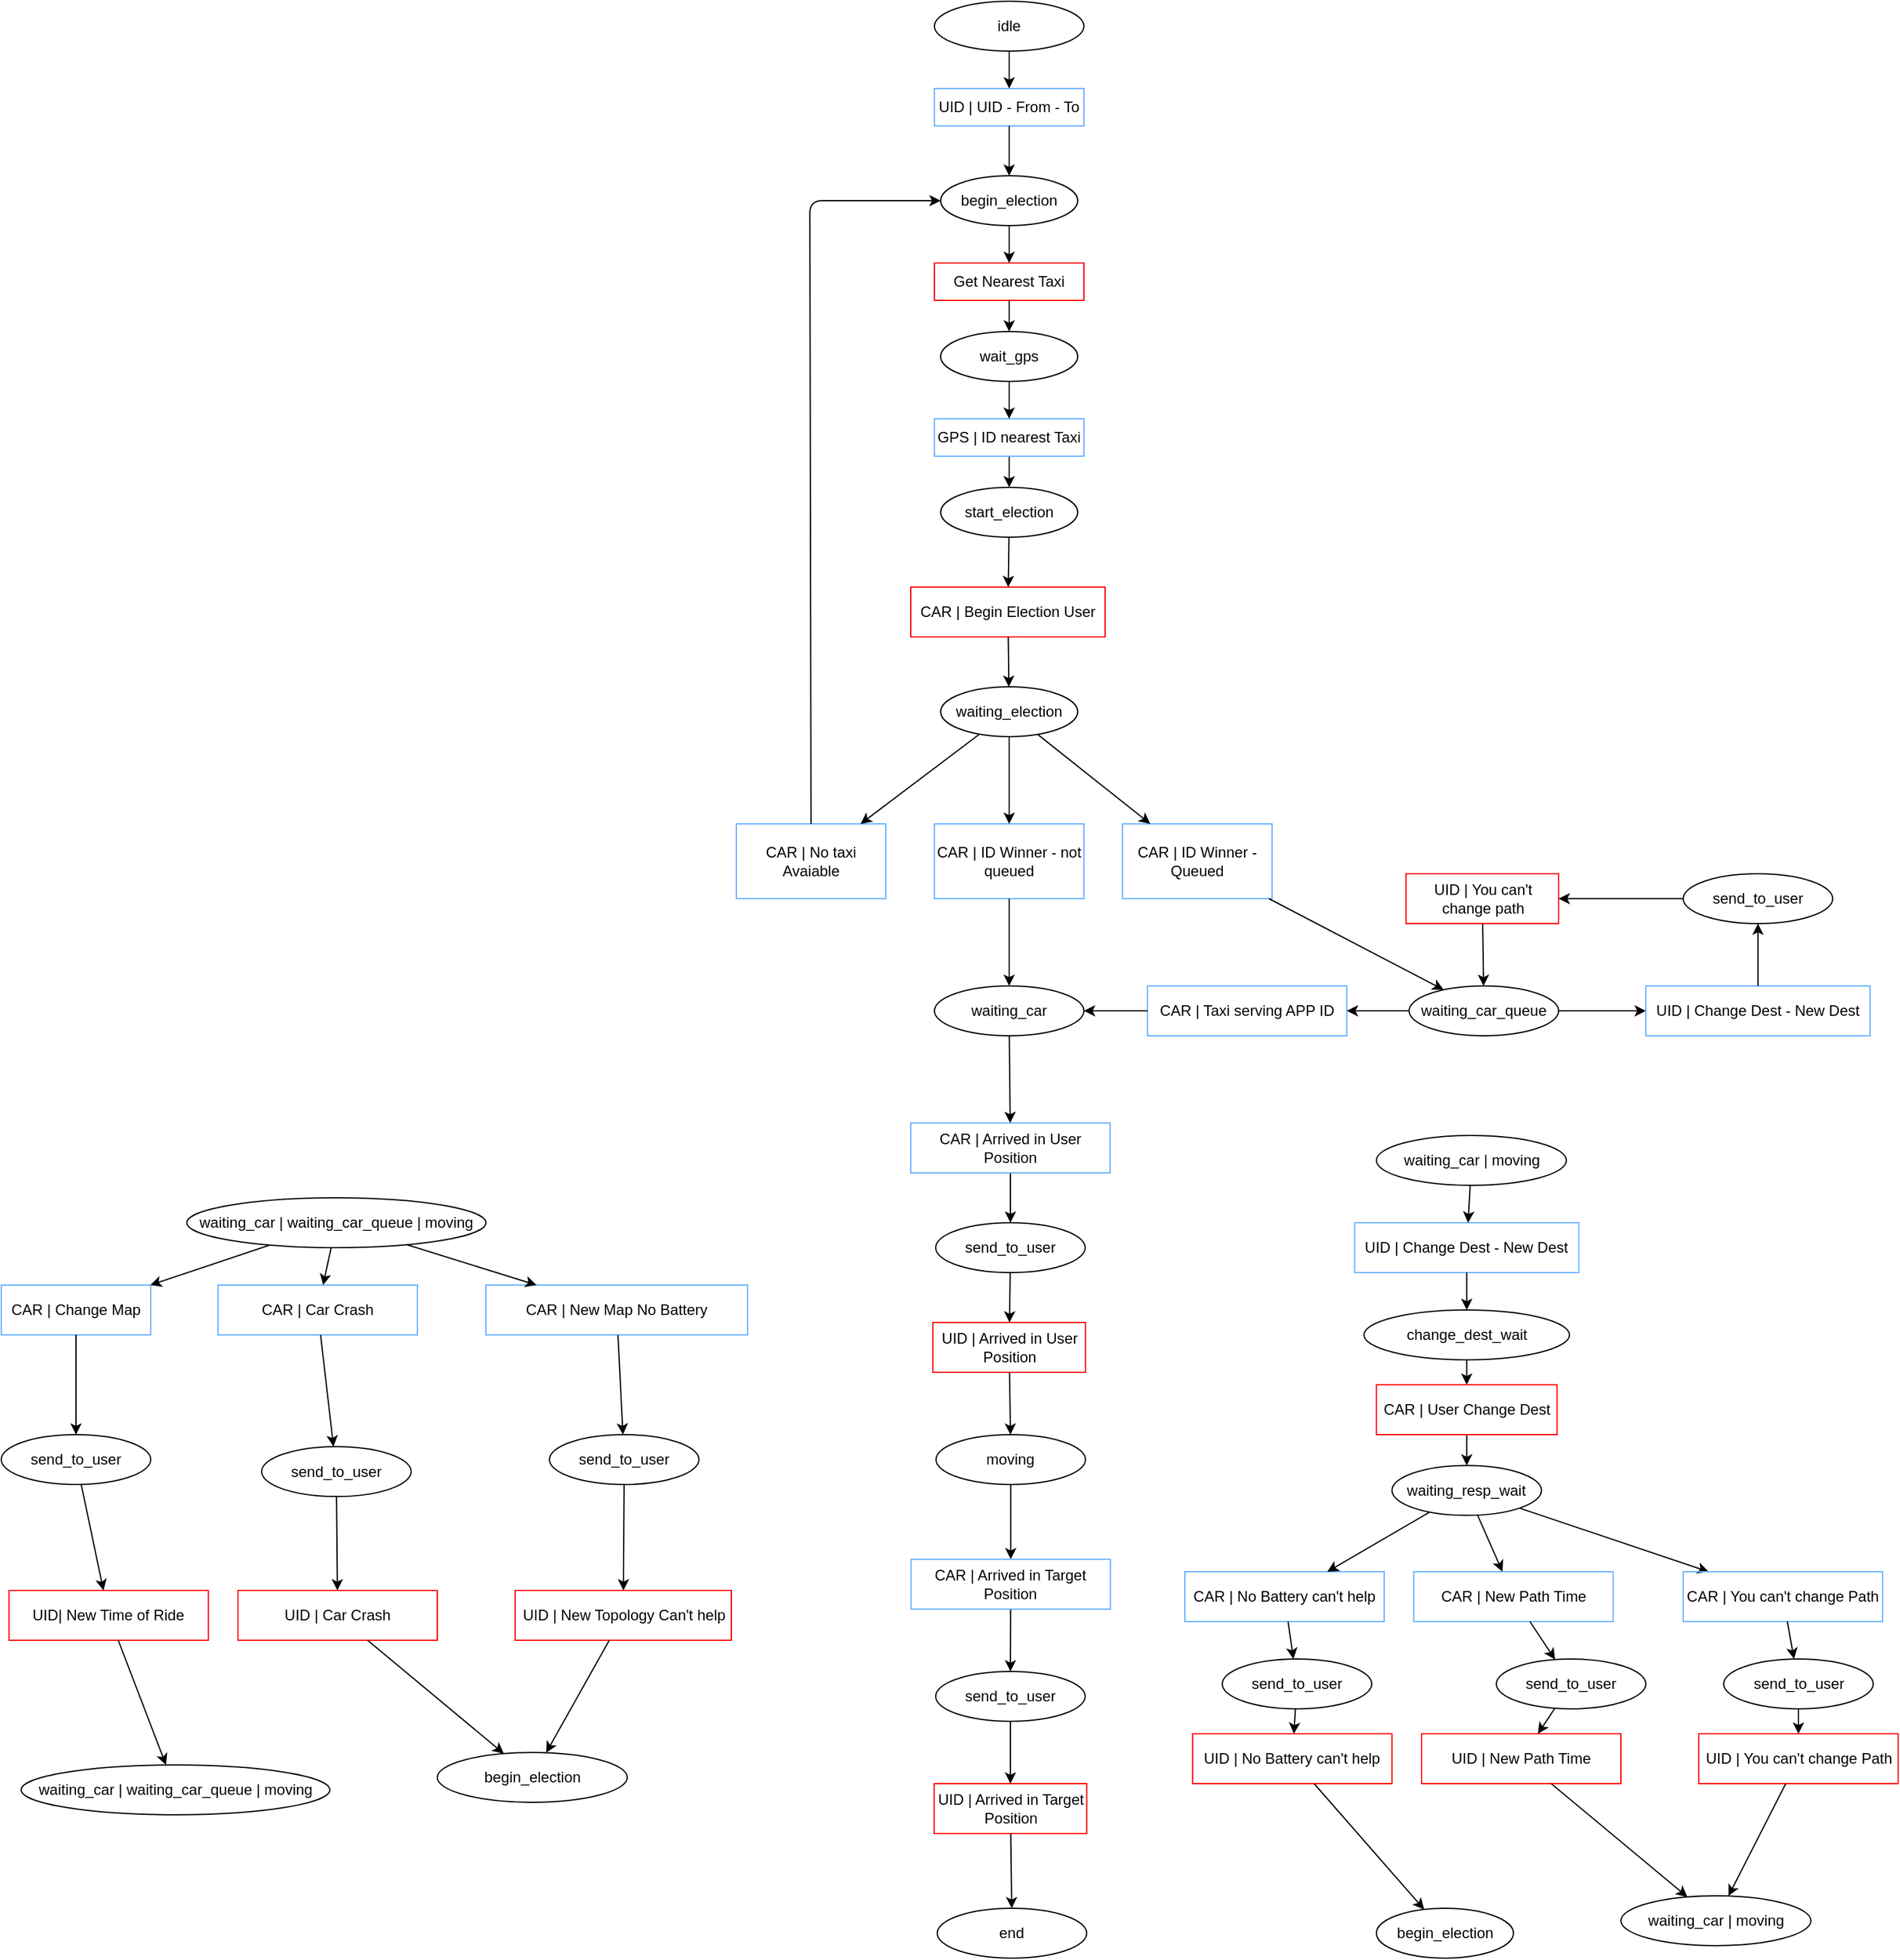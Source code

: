 <mxfile version="12.9.3" type="device"><diagram id="2KtADBZfoqObWszH4wZi" name="Page-1"><mxGraphModel dx="-649.28" dy="-1042.1" grid="1" gridSize="10" guides="1" tooltips="1" connect="1" arrows="1" fold="1" page="1" pageScale="1" pageWidth="827" pageHeight="1169" math="0" shadow="0"><root><mxCell id="0"/><mxCell id="1" parent="0"/><mxCell id="RQ1kDS7XPhQgV5CBLz9J-1" value="idle" style="ellipse;whiteSpace=wrap;html=1;" vertex="1" parent="1"><mxGeometry x="379" y="30" width="120" height="40" as="geometry"/></mxCell><mxCell id="RQ1kDS7XPhQgV5CBLz9J-2" value="UID | UID - From - To" style="rounded=0;whiteSpace=wrap;html=1;strokeColor=#66B2FF;" vertex="1" parent="1"><mxGeometry x="379" y="100" width="120" height="30" as="geometry"/></mxCell><mxCell id="RQ1kDS7XPhQgV5CBLz9J-3" value="begin_election" style="ellipse;whiteSpace=wrap;html=1;" vertex="1" parent="1"><mxGeometry x="384" y="170" width="110" height="40" as="geometry"/></mxCell><mxCell id="RQ1kDS7XPhQgV5CBLz9J-60" value="waiting_car" style="ellipse;whiteSpace=wrap;html=1;" vertex="1" parent="1"><mxGeometry x="379" y="820" width="120" height="40" as="geometry"/></mxCell><mxCell id="RQ1kDS7XPhQgV5CBLz9J-63" value="CAR | Change Map" style="rounded=0;whiteSpace=wrap;html=1;strokeColor=#66B2FF;fillColor=none;" vertex="1" parent="1"><mxGeometry x="-370" y="1060" width="120" height="40" as="geometry"/></mxCell><mxCell id="RQ1kDS7XPhQgV5CBLz9J-66" value="waiting_car_queue" style="ellipse;whiteSpace=wrap;html=1;" vertex="1" parent="1"><mxGeometry x="760" y="820" width="120" height="40" as="geometry"/></mxCell><mxCell id="RQ1kDS7XPhQgV5CBLz9J-67" value="&lt;span style=&quot;text-align: left ; white-space: nowrap&quot;&gt;CAR | Taxi serving APP ID&lt;/span&gt;" style="rounded=0;whiteSpace=wrap;html=1;strokeColor=#66B2FF;fillColor=none;" vertex="1" parent="1"><mxGeometry x="550" y="820" width="160" height="40" as="geometry"/></mxCell><mxCell id="RQ1kDS7XPhQgV5CBLz9J-93" value="&lt;span style=&quot;white-space: normal&quot;&gt;CAR | Begin Election User&lt;/span&gt;" style="rounded=0;whiteSpace=wrap;html=1;strokeColor=#FF0000;" vertex="1" parent="1"><mxGeometry x="360" y="500" width="156" height="40" as="geometry"/></mxCell><mxCell id="RQ1kDS7XPhQgV5CBLz9J-94" value="Get Nearest Taxi" style="rounded=0;whiteSpace=wrap;html=1;strokeColor=#FF0000;" vertex="1" parent="1"><mxGeometry x="379" y="240" width="120" height="30" as="geometry"/></mxCell><mxCell id="RQ1kDS7XPhQgV5CBLz9J-95" value="" style="endArrow=classic;html=1;" edge="1" parent="1" source="RQ1kDS7XPhQgV5CBLz9J-3" target="RQ1kDS7XPhQgV5CBLz9J-94"><mxGeometry width="50" height="50" relative="1" as="geometry"><mxPoint x="610" y="330" as="sourcePoint"/><mxPoint x="660" y="280" as="targetPoint"/></mxGeometry></mxCell><mxCell id="RQ1kDS7XPhQgV5CBLz9J-97" value="" style="endArrow=classic;html=1;" edge="1" parent="1" source="RQ1kDS7XPhQgV5CBLz9J-104" target="RQ1kDS7XPhQgV5CBLz9J-98"><mxGeometry width="50" height="50" relative="1" as="geometry"><mxPoint x="410" y="330" as="sourcePoint"/><mxPoint x="460" y="280" as="targetPoint"/></mxGeometry></mxCell><mxCell id="RQ1kDS7XPhQgV5CBLz9J-98" value="start_election" style="ellipse;whiteSpace=wrap;html=1;" vertex="1" parent="1"><mxGeometry x="384" y="420" width="110" height="40" as="geometry"/></mxCell><mxCell id="RQ1kDS7XPhQgV5CBLz9J-99" value="" style="endArrow=classic;html=1;" edge="1" parent="1" source="RQ1kDS7XPhQgV5CBLz9J-98" target="RQ1kDS7XPhQgV5CBLz9J-93"><mxGeometry width="50" height="50" relative="1" as="geometry"><mxPoint x="500" y="490" as="sourcePoint"/><mxPoint x="550" y="440" as="targetPoint"/></mxGeometry></mxCell><mxCell id="RQ1kDS7XPhQgV5CBLz9J-100" value="" style="endArrow=classic;html=1;" edge="1" parent="1" target="RQ1kDS7XPhQgV5CBLz9J-101" source="RQ1kDS7XPhQgV5CBLz9J-93"><mxGeometry width="50" height="50" relative="1" as="geometry"><mxPoint x="439" y="645" as="sourcePoint"/><mxPoint x="437.5" y="565" as="targetPoint"/></mxGeometry></mxCell><mxCell id="RQ1kDS7XPhQgV5CBLz9J-101" value="waiting_election" style="ellipse;whiteSpace=wrap;html=1;" vertex="1" parent="1"><mxGeometry x="384" y="580" width="110" height="40" as="geometry"/></mxCell><mxCell id="RQ1kDS7XPhQgV5CBLz9J-102" value="wait_gps" style="ellipse;whiteSpace=wrap;html=1;" vertex="1" parent="1"><mxGeometry x="384" y="295" width="110" height="40" as="geometry"/></mxCell><mxCell id="RQ1kDS7XPhQgV5CBLz9J-103" value="" style="endArrow=classic;html=1;" edge="1" parent="1" source="RQ1kDS7XPhQgV5CBLz9J-94" target="RQ1kDS7XPhQgV5CBLz9J-102"><mxGeometry width="50" height="50" relative="1" as="geometry"><mxPoint x="439" y="280.0" as="sourcePoint"/><mxPoint x="439" y="370" as="targetPoint"/></mxGeometry></mxCell><mxCell id="RQ1kDS7XPhQgV5CBLz9J-104" value="GPS | ID nearest Taxi" style="rounded=0;whiteSpace=wrap;html=1;strokeColor=#66B2FF;" vertex="1" parent="1"><mxGeometry x="379" y="365" width="120" height="30" as="geometry"/></mxCell><mxCell id="RQ1kDS7XPhQgV5CBLz9J-105" value="" style="endArrow=classic;html=1;" edge="1" parent="1" source="RQ1kDS7XPhQgV5CBLz9J-102" target="RQ1kDS7XPhQgV5CBLz9J-104"><mxGeometry width="50" height="50" relative="1" as="geometry"><mxPoint x="439" y="335" as="sourcePoint"/><mxPoint x="439" y="510.0" as="targetPoint"/></mxGeometry></mxCell><mxCell id="RQ1kDS7XPhQgV5CBLz9J-106" value="" style="endArrow=classic;html=1;" edge="1" parent="1" source="RQ1kDS7XPhQgV5CBLz9J-1" target="RQ1kDS7XPhQgV5CBLz9J-2"><mxGeometry width="50" height="50" relative="1" as="geometry"><mxPoint x="550" y="130" as="sourcePoint"/><mxPoint x="600" y="80" as="targetPoint"/></mxGeometry></mxCell><mxCell id="RQ1kDS7XPhQgV5CBLz9J-107" value="" style="endArrow=classic;html=1;" edge="1" parent="1" source="RQ1kDS7XPhQgV5CBLz9J-2" target="RQ1kDS7XPhQgV5CBLz9J-3"><mxGeometry width="50" height="50" relative="1" as="geometry"><mxPoint x="660" y="210" as="sourcePoint"/><mxPoint x="710" y="160" as="targetPoint"/></mxGeometry></mxCell><mxCell id="RQ1kDS7XPhQgV5CBLz9J-111" value="CAR | No taxi Avaiable" style="rounded=0;whiteSpace=wrap;html=1;strokeColor=#66B2FF;" vertex="1" parent="1"><mxGeometry x="220" y="690" width="120" height="60" as="geometry"/></mxCell><mxCell id="RQ1kDS7XPhQgV5CBLz9J-112" value="CAR | ID Winner - not queued" style="rounded=0;whiteSpace=wrap;html=1;strokeColor=#66B2FF;" vertex="1" parent="1"><mxGeometry x="379" y="690" width="120" height="60" as="geometry"/></mxCell><mxCell id="RQ1kDS7XPhQgV5CBLz9J-113" value="CAR | ID Winner - Queued" style="rounded=0;whiteSpace=wrap;html=1;strokeColor=#66B2FF;" vertex="1" parent="1"><mxGeometry x="530" y="690" width="120" height="60" as="geometry"/></mxCell><mxCell id="RQ1kDS7XPhQgV5CBLz9J-114" value="" style="endArrow=classic;html=1;" edge="1" parent="1" source="RQ1kDS7XPhQgV5CBLz9J-111" target="RQ1kDS7XPhQgV5CBLz9J-3"><mxGeometry width="50" height="50" relative="1" as="geometry"><mxPoint x="230" y="540" as="sourcePoint"/><mxPoint x="280" y="490" as="targetPoint"/><Array as="points"><mxPoint x="279" y="190"/></Array></mxGeometry></mxCell><mxCell id="RQ1kDS7XPhQgV5CBLz9J-115" value="" style="endArrow=classic;html=1;" edge="1" parent="1" source="RQ1kDS7XPhQgV5CBLz9J-101" target="RQ1kDS7XPhQgV5CBLz9J-112"><mxGeometry width="50" height="50" relative="1" as="geometry"><mxPoint x="570" y="610" as="sourcePoint"/><mxPoint x="620" y="560" as="targetPoint"/></mxGeometry></mxCell><mxCell id="RQ1kDS7XPhQgV5CBLz9J-116" value="" style="endArrow=classic;html=1;" edge="1" parent="1" source="RQ1kDS7XPhQgV5CBLz9J-101" target="RQ1kDS7XPhQgV5CBLz9J-113"><mxGeometry width="50" height="50" relative="1" as="geometry"><mxPoint x="570" y="630" as="sourcePoint"/><mxPoint x="620" y="580" as="targetPoint"/></mxGeometry></mxCell><mxCell id="RQ1kDS7XPhQgV5CBLz9J-117" value="" style="endArrow=classic;html=1;entryX=0.5;entryY=0;entryDx=0;entryDy=0;" edge="1" parent="1" source="RQ1kDS7XPhQgV5CBLz9J-112" target="RQ1kDS7XPhQgV5CBLz9J-60"><mxGeometry width="50" height="50" relative="1" as="geometry"><mxPoint x="500" y="820" as="sourcePoint"/><mxPoint x="550" y="770" as="targetPoint"/></mxGeometry></mxCell><mxCell id="RQ1kDS7XPhQgV5CBLz9J-118" value="" style="endArrow=classic;html=1;" edge="1" parent="1" source="RQ1kDS7XPhQgV5CBLz9J-113" target="RQ1kDS7XPhQgV5CBLz9J-66"><mxGeometry width="50" height="50" relative="1" as="geometry"><mxPoint x="590" y="850" as="sourcePoint"/><mxPoint x="640" y="800" as="targetPoint"/></mxGeometry></mxCell><mxCell id="RQ1kDS7XPhQgV5CBLz9J-119" value="" style="endArrow=classic;html=1;" edge="1" parent="1" source="RQ1kDS7XPhQgV5CBLz9J-101" target="RQ1kDS7XPhQgV5CBLz9J-111"><mxGeometry width="50" height="50" relative="1" as="geometry"><mxPoint x="130" y="650" as="sourcePoint"/><mxPoint x="180" y="600" as="targetPoint"/></mxGeometry></mxCell><mxCell id="RQ1kDS7XPhQgV5CBLz9J-120" value="" style="endArrow=classic;html=1;" edge="1" parent="1" source="RQ1kDS7XPhQgV5CBLz9J-66" target="RQ1kDS7XPhQgV5CBLz9J-67"><mxGeometry width="50" height="50" relative="1" as="geometry"><mxPoint x="430" y="960" as="sourcePoint"/><mxPoint x="480" y="910" as="targetPoint"/></mxGeometry></mxCell><mxCell id="RQ1kDS7XPhQgV5CBLz9J-121" value="" style="endArrow=classic;html=1;" edge="1" parent="1" source="RQ1kDS7XPhQgV5CBLz9J-67" target="RQ1kDS7XPhQgV5CBLz9J-60"><mxGeometry width="50" height="50" relative="1" as="geometry"><mxPoint x="450" y="1000" as="sourcePoint"/><mxPoint x="500" y="950" as="targetPoint"/></mxGeometry></mxCell><mxCell id="RQ1kDS7XPhQgV5CBLz9J-122" value="UID | Change Dest - New Dest" style="rounded=0;whiteSpace=wrap;html=1;strokeColor=#66B2FF;fillColor=none;" vertex="1" parent="1"><mxGeometry x="950" y="820" width="180" height="40" as="geometry"/></mxCell><mxCell id="RQ1kDS7XPhQgV5CBLz9J-123" value="" style="endArrow=classic;html=1;" edge="1" parent="1" source="RQ1kDS7XPhQgV5CBLz9J-66" target="RQ1kDS7XPhQgV5CBLz9J-122"><mxGeometry width="50" height="50" relative="1" as="geometry"><mxPoint x="940" y="960" as="sourcePoint"/><mxPoint x="990" y="910" as="targetPoint"/></mxGeometry></mxCell><mxCell id="RQ1kDS7XPhQgV5CBLz9J-124" value="send_to_user" style="ellipse;whiteSpace=wrap;html=1;" vertex="1" parent="1"><mxGeometry x="980" y="730" width="120" height="40" as="geometry"/></mxCell><mxCell id="RQ1kDS7XPhQgV5CBLz9J-125" value="UID | You can't change path" style="rounded=0;whiteSpace=wrap;html=1;strokeColor=#FF0000;fillColor=none;" vertex="1" parent="1"><mxGeometry x="757.5" y="730" width="122.5" height="40" as="geometry"/></mxCell><mxCell id="RQ1kDS7XPhQgV5CBLz9J-126" value="" style="endArrow=classic;html=1;" edge="1" parent="1" source="RQ1kDS7XPhQgV5CBLz9J-122" target="RQ1kDS7XPhQgV5CBLz9J-124"><mxGeometry width="50" height="50" relative="1" as="geometry"><mxPoint x="960" y="1010" as="sourcePoint"/><mxPoint x="1010" y="960" as="targetPoint"/></mxGeometry></mxCell><mxCell id="RQ1kDS7XPhQgV5CBLz9J-127" value="" style="endArrow=classic;html=1;" edge="1" parent="1" source="RQ1kDS7XPhQgV5CBLz9J-125" target="RQ1kDS7XPhQgV5CBLz9J-66"><mxGeometry width="50" height="50" relative="1" as="geometry"><mxPoint x="960" y="1000" as="sourcePoint"/><mxPoint x="1010" y="950" as="targetPoint"/></mxGeometry></mxCell><mxCell id="RQ1kDS7XPhQgV5CBLz9J-128" value="" style="endArrow=classic;html=1;" edge="1" parent="1" source="RQ1kDS7XPhQgV5CBLz9J-124" target="RQ1kDS7XPhQgV5CBLz9J-125"><mxGeometry width="50" height="50" relative="1" as="geometry"><mxPoint x="950" y="680" as="sourcePoint"/><mxPoint x="1000" y="630" as="targetPoint"/></mxGeometry></mxCell><mxCell id="RQ1kDS7XPhQgV5CBLz9J-129" value="CAR | Car Crash" style="rounded=0;whiteSpace=wrap;html=1;strokeColor=#66B2FF;fillColor=none;" vertex="1" parent="1"><mxGeometry x="-196" y="1060" width="160" height="40" as="geometry"/></mxCell><mxCell id="RQ1kDS7XPhQgV5CBLz9J-130" value="CAR | New Map No Battery" style="rounded=0;whiteSpace=wrap;html=1;strokeColor=#66B2FF;fillColor=none;" vertex="1" parent="1"><mxGeometry x="19" y="1060" width="210" height="40" as="geometry"/></mxCell><mxCell id="RQ1kDS7XPhQgV5CBLz9J-132" value="moving" style="ellipse;whiteSpace=wrap;html=1;strokeColor=#000000;fillColor=#ffffff;" vertex="1" parent="1"><mxGeometry x="380.25" y="1180" width="120" height="40" as="geometry"/></mxCell><mxCell id="RQ1kDS7XPhQgV5CBLz9J-133" value="" style="endArrow=classic;html=1;" edge="1" parent="1" source="RQ1kDS7XPhQgV5CBLz9J-135" target="RQ1kDS7XPhQgV5CBLz9J-140"><mxGeometry width="50" height="50" relative="1" as="geometry"><mxPoint x="651" y="1410" as="sourcePoint"/><mxPoint x="701" y="1360" as="targetPoint"/></mxGeometry></mxCell><mxCell id="RQ1kDS7XPhQgV5CBLz9J-134" value="" style="endArrow=classic;html=1;" edge="1" parent="1" source="RQ1kDS7XPhQgV5CBLz9J-60" target="RQ1kDS7XPhQgV5CBLz9J-135"><mxGeometry width="50" height="50" relative="1" as="geometry"><mxPoint x="440" y="980" as="sourcePoint"/><mxPoint x="541" y="1430" as="targetPoint"/></mxGeometry></mxCell><mxCell id="RQ1kDS7XPhQgV5CBLz9J-135" value="CAR | Arrived in User Position" style="rounded=0;whiteSpace=wrap;html=1;strokeColor=#66B2FF;fillColor=none;" vertex="1" parent="1"><mxGeometry x="360" y="930" width="160" height="40" as="geometry"/></mxCell><mxCell id="RQ1kDS7XPhQgV5CBLz9J-140" value="send_to_user" style="ellipse;whiteSpace=wrap;html=1;" vertex="1" parent="1"><mxGeometry x="380" y="1010" width="120" height="40" as="geometry"/></mxCell><mxCell id="RQ1kDS7XPhQgV5CBLz9J-141" value="UID | Arrived in User Position" style="rounded=0;whiteSpace=wrap;html=1;strokeColor=#FF0000;fillColor=none;" vertex="1" parent="1"><mxGeometry x="377.75" y="1090" width="122.5" height="40" as="geometry"/></mxCell><mxCell id="RQ1kDS7XPhQgV5CBLz9J-142" value="" style="endArrow=classic;html=1;" edge="1" parent="1" source="RQ1kDS7XPhQgV5CBLz9J-140" target="RQ1kDS7XPhQgV5CBLz9J-141"><mxGeometry width="50" height="50" relative="1" as="geometry"><mxPoint x="346.5" y="970" as="sourcePoint"/><mxPoint x="396.5" y="920" as="targetPoint"/></mxGeometry></mxCell><mxCell id="RQ1kDS7XPhQgV5CBLz9J-144" value="" style="endArrow=classic;html=1;" edge="1" parent="1" source="RQ1kDS7XPhQgV5CBLz9J-141" target="RQ1kDS7XPhQgV5CBLz9J-132"><mxGeometry width="50" height="50" relative="1" as="geometry"><mxPoint x="700" y="1210" as="sourcePoint"/><mxPoint x="750" y="1160" as="targetPoint"/></mxGeometry></mxCell><mxCell id="RQ1kDS7XPhQgV5CBLz9J-145" value="end" style="ellipse;whiteSpace=wrap;html=1;strokeColor=#000000;fillColor=#ffffff;" vertex="1" parent="1"><mxGeometry x="381.25" y="1560" width="120" height="40" as="geometry"/></mxCell><mxCell id="RQ1kDS7XPhQgV5CBLz9J-146" value="" style="endArrow=classic;html=1;" edge="1" parent="1" source="RQ1kDS7XPhQgV5CBLz9J-148" target="RQ1kDS7XPhQgV5CBLz9J-149"><mxGeometry width="50" height="50" relative="1" as="geometry"><mxPoint x="653" y="1810" as="sourcePoint"/><mxPoint x="703" y="1760" as="targetPoint"/></mxGeometry></mxCell><mxCell id="RQ1kDS7XPhQgV5CBLz9J-147" value="" style="endArrow=classic;html=1;" edge="1" parent="1" target="RQ1kDS7XPhQgV5CBLz9J-148" source="RQ1kDS7XPhQgV5CBLz9J-132"><mxGeometry width="50" height="50" relative="1" as="geometry"><mxPoint x="436" y="1260" as="sourcePoint"/><mxPoint x="543" y="1830" as="targetPoint"/></mxGeometry></mxCell><mxCell id="RQ1kDS7XPhQgV5CBLz9J-148" value="CAR | Arrived in Target Position" style="rounded=0;whiteSpace=wrap;html=1;strokeColor=#66B2FF;fillColor=none;" vertex="1" parent="1"><mxGeometry x="360.25" y="1280" width="160" height="40" as="geometry"/></mxCell><mxCell id="RQ1kDS7XPhQgV5CBLz9J-149" value="send_to_user" style="ellipse;whiteSpace=wrap;html=1;" vertex="1" parent="1"><mxGeometry x="380" y="1370" width="120" height="40" as="geometry"/></mxCell><mxCell id="RQ1kDS7XPhQgV5CBLz9J-150" value="UID | Arrived in Target Position" style="rounded=0;whiteSpace=wrap;html=1;strokeColor=#FF0000;fillColor=none;" vertex="1" parent="1"><mxGeometry x="378.75" y="1460" width="122.5" height="40" as="geometry"/></mxCell><mxCell id="RQ1kDS7XPhQgV5CBLz9J-151" value="" style="endArrow=classic;html=1;" edge="1" parent="1" source="RQ1kDS7XPhQgV5CBLz9J-149" target="RQ1kDS7XPhQgV5CBLz9J-150"><mxGeometry width="50" height="50" relative="1" as="geometry"><mxPoint x="348.5" y="1370" as="sourcePoint"/><mxPoint x="398.5" y="1320" as="targetPoint"/></mxGeometry></mxCell><mxCell id="RQ1kDS7XPhQgV5CBLz9J-152" value="" style="endArrow=classic;html=1;" edge="1" parent="1" source="RQ1kDS7XPhQgV5CBLz9J-150" target="RQ1kDS7XPhQgV5CBLz9J-145"><mxGeometry width="50" height="50" relative="1" as="geometry"><mxPoint x="702" y="1610" as="sourcePoint"/><mxPoint x="752" y="1560" as="targetPoint"/></mxGeometry></mxCell><mxCell id="RQ1kDS7XPhQgV5CBLz9J-153" value="waiting_car | waiting_car_queue | moving" style="ellipse;whiteSpace=wrap;html=1;" vertex="1" parent="1"><mxGeometry x="-221" y="990" width="240" height="40" as="geometry"/></mxCell><mxCell id="RQ1kDS7XPhQgV5CBLz9J-154" value="waiting_car | moving" style="ellipse;whiteSpace=wrap;html=1;" vertex="1" parent="1"><mxGeometry x="733.75" y="940" width="152.5" height="40" as="geometry"/></mxCell><mxCell id="RQ1kDS7XPhQgV5CBLz9J-157" value="change_dest_wait" style="ellipse;whiteSpace=wrap;html=1;strokeColor=#000000;fillColor=#ffffff;" vertex="1" parent="1"><mxGeometry x="723.75" y="1080" width="165" height="40" as="geometry"/></mxCell><mxCell id="RQ1kDS7XPhQgV5CBLz9J-160" value="" style="endArrow=classic;html=1;" edge="1" parent="1" source="RQ1kDS7XPhQgV5CBLz9J-163" target="RQ1kDS7XPhQgV5CBLz9J-162"><mxGeometry width="50" height="50" relative="1" as="geometry"><mxPoint x="131" y="1582.28" as="sourcePoint"/><mxPoint x="51" y="1584.78" as="targetPoint"/></mxGeometry></mxCell><mxCell id="RQ1kDS7XPhQgV5CBLz9J-161" value="" style="endArrow=classic;html=1;" edge="1" parent="1" source="RQ1kDS7XPhQgV5CBLz9J-157" target="RQ1kDS7XPhQgV5CBLz9J-163"><mxGeometry width="50" height="50" relative="1" as="geometry"><mxPoint x="291" y="1579.78" as="sourcePoint"/><mxPoint x="241" y="1576.857" as="targetPoint"/></mxGeometry></mxCell><mxCell id="RQ1kDS7XPhQgV5CBLz9J-162" value="waiting_resp_wait" style="ellipse;whiteSpace=wrap;html=1;strokeColor=#000000;" vertex="1" parent="1"><mxGeometry x="746.25" y="1204.78" width="120" height="40" as="geometry"/></mxCell><mxCell id="RQ1kDS7XPhQgV5CBLz9J-163" value="CAR | User Change Dest" style="rounded=0;whiteSpace=wrap;html=1;fillColor=none;strokeColor=#FF0000;" vertex="1" parent="1"><mxGeometry x="733.75" y="1140" width="145" height="40" as="geometry"/></mxCell><mxCell id="RQ1kDS7XPhQgV5CBLz9J-166" value="" style="endArrow=classic;html=1;" edge="1" parent="1" source="RQ1kDS7XPhQgV5CBLz9J-162" target="RQ1kDS7XPhQgV5CBLz9J-182"><mxGeometry width="50" height="50" relative="1" as="geometry"><mxPoint x="266" y="1534.78" as="sourcePoint"/><mxPoint x="992.5" y="1271.726" as="targetPoint"/></mxGeometry></mxCell><mxCell id="RQ1kDS7XPhQgV5CBLz9J-167" value="UID | No Battery can't help" style="rounded=0;whiteSpace=wrap;html=1;strokeColor=#FF0000;fillColor=none;" vertex="1" parent="1"><mxGeometry x="586.25" y="1420" width="160" height="40" as="geometry"/></mxCell><mxCell id="RQ1kDS7XPhQgV5CBLz9J-168" value="UID | New Path Time" style="rounded=0;whiteSpace=wrap;html=1;strokeColor=#FF0000;fillColor=none;" vertex="1" parent="1"><mxGeometry x="770" y="1420" width="160" height="40" as="geometry"/></mxCell><mxCell id="RQ1kDS7XPhQgV5CBLz9J-169" value="UID | You can't change Path" style="rounded=0;whiteSpace=wrap;html=1;strokeColor=#FF0000;fillColor=none;" vertex="1" parent="1"><mxGeometry x="992.5" y="1420" width="160" height="40" as="geometry"/></mxCell><mxCell id="RQ1kDS7XPhQgV5CBLz9J-171" value="UID | Change Dest - New Dest" style="rounded=0;whiteSpace=wrap;html=1;strokeColor=#66B2FF;fillColor=none;" vertex="1" parent="1"><mxGeometry x="716.25" y="1010" width="180" height="40" as="geometry"/></mxCell><mxCell id="RQ1kDS7XPhQgV5CBLz9J-172" value="" style="endArrow=classic;html=1;" edge="1" parent="1" source="RQ1kDS7XPhQgV5CBLz9J-154" target="RQ1kDS7XPhQgV5CBLz9J-171"><mxGeometry width="50" height="50" relative="1" as="geometry"><mxPoint x="1142.5" y="1250" as="sourcePoint"/><mxPoint x="1252.5" y="1320" as="targetPoint"/></mxGeometry></mxCell><mxCell id="RQ1kDS7XPhQgV5CBLz9J-173" value="send_to_user" style="ellipse;whiteSpace=wrap;html=1;" vertex="1" parent="1"><mxGeometry x="610" y="1360" width="120" height="40" as="geometry"/></mxCell><mxCell id="RQ1kDS7XPhQgV5CBLz9J-175" value="" style="endArrow=classic;html=1;" edge="1" parent="1" source="RQ1kDS7XPhQgV5CBLz9J-171" target="RQ1kDS7XPhQgV5CBLz9J-157"><mxGeometry width="50" height="50" relative="1" as="geometry"><mxPoint x="1222.5" y="1420" as="sourcePoint"/><mxPoint x="1272.5" y="1370" as="targetPoint"/></mxGeometry></mxCell><mxCell id="RQ1kDS7XPhQgV5CBLz9J-177" value="" style="endArrow=classic;html=1;" edge="1" parent="1" source="RQ1kDS7XPhQgV5CBLz9J-173" target="RQ1kDS7XPhQgV5CBLz9J-167"><mxGeometry width="50" height="50" relative="1" as="geometry"><mxPoint x="1212.5" y="1090" as="sourcePoint"/><mxPoint x="1049.479" y="1510" as="targetPoint"/></mxGeometry></mxCell><mxCell id="RQ1kDS7XPhQgV5CBLz9J-180" value="CAR | No Battery can't help" style="rounded=0;whiteSpace=wrap;html=1;strokeColor=#66B2FF;fillColor=none;" vertex="1" parent="1"><mxGeometry x="580" y="1290" width="160" height="40" as="geometry"/></mxCell><mxCell id="RQ1kDS7XPhQgV5CBLz9J-181" value="CAR | New Path Time" style="rounded=0;whiteSpace=wrap;html=1;strokeColor=#66B2FF;fillColor=none;" vertex="1" parent="1"><mxGeometry x="763.75" y="1290" width="160" height="40" as="geometry"/></mxCell><mxCell id="RQ1kDS7XPhQgV5CBLz9J-182" value="CAR | You can't change Path" style="rounded=0;whiteSpace=wrap;html=1;strokeColor=#66B2FF;fillColor=none;" vertex="1" parent="1"><mxGeometry x="980" y="1290" width="160" height="40" as="geometry"/></mxCell><mxCell id="RQ1kDS7XPhQgV5CBLz9J-183" value="send_to_user" style="ellipse;whiteSpace=wrap;html=1;" vertex="1" parent="1"><mxGeometry x="830" y="1360" width="120" height="40" as="geometry"/></mxCell><mxCell id="RQ1kDS7XPhQgV5CBLz9J-184" value="send_to_user" style="ellipse;whiteSpace=wrap;html=1;" vertex="1" parent="1"><mxGeometry x="1012.5" y="1360" width="120" height="40" as="geometry"/></mxCell><mxCell id="RQ1kDS7XPhQgV5CBLz9J-185" value="" style="endArrow=classic;html=1;" edge="1" parent="1" source="RQ1kDS7XPhQgV5CBLz9J-180" target="RQ1kDS7XPhQgV5CBLz9J-173"><mxGeometry width="50" height="50" relative="1" as="geometry"><mxPoint x="660" y="1240" as="sourcePoint"/><mxPoint x="710" y="1190" as="targetPoint"/></mxGeometry></mxCell><mxCell id="RQ1kDS7XPhQgV5CBLz9J-186" value="" style="endArrow=classic;html=1;" edge="1" parent="1" source="RQ1kDS7XPhQgV5CBLz9J-162" target="RQ1kDS7XPhQgV5CBLz9J-180"><mxGeometry width="50" height="50" relative="1" as="geometry"><mxPoint x="610" y="1230" as="sourcePoint"/><mxPoint x="660" y="1180" as="targetPoint"/></mxGeometry></mxCell><mxCell id="RQ1kDS7XPhQgV5CBLz9J-187" value="" style="endArrow=classic;html=1;" edge="1" parent="1" source="RQ1kDS7XPhQgV5CBLz9J-162" target="RQ1kDS7XPhQgV5CBLz9J-181"><mxGeometry width="50" height="50" relative="1" as="geometry"><mxPoint x="930" y="1590" as="sourcePoint"/><mxPoint x="980" y="1540" as="targetPoint"/></mxGeometry></mxCell><mxCell id="RQ1kDS7XPhQgV5CBLz9J-188" value="" style="endArrow=classic;html=1;" edge="1" parent="1" source="RQ1kDS7XPhQgV5CBLz9J-181" target="RQ1kDS7XPhQgV5CBLz9J-183"><mxGeometry width="50" height="50" relative="1" as="geometry"><mxPoint x="980" y="1540" as="sourcePoint"/><mxPoint x="1030" y="1490" as="targetPoint"/></mxGeometry></mxCell><mxCell id="RQ1kDS7XPhQgV5CBLz9J-189" value="" style="endArrow=classic;html=1;" edge="1" parent="1" source="RQ1kDS7XPhQgV5CBLz9J-183" target="RQ1kDS7XPhQgV5CBLz9J-168"><mxGeometry width="50" height="50" relative="1" as="geometry"><mxPoint x="940" y="1570" as="sourcePoint"/><mxPoint x="990" y="1520" as="targetPoint"/></mxGeometry></mxCell><mxCell id="RQ1kDS7XPhQgV5CBLz9J-190" value="" style="endArrow=classic;html=1;" edge="1" parent="1" source="RQ1kDS7XPhQgV5CBLz9J-182" target="RQ1kDS7XPhQgV5CBLz9J-184"><mxGeometry width="50" height="50" relative="1" as="geometry"><mxPoint x="1270" y="1370" as="sourcePoint"/><mxPoint x="1320" y="1320" as="targetPoint"/></mxGeometry></mxCell><mxCell id="RQ1kDS7XPhQgV5CBLz9J-191" value="" style="endArrow=classic;html=1;" edge="1" parent="1" source="RQ1kDS7XPhQgV5CBLz9J-184" target="RQ1kDS7XPhQgV5CBLz9J-169"><mxGeometry width="50" height="50" relative="1" as="geometry"><mxPoint x="1240" y="1400" as="sourcePoint"/><mxPoint x="1290" y="1350" as="targetPoint"/></mxGeometry></mxCell><mxCell id="RQ1kDS7XPhQgV5CBLz9J-193" value="waiting_car | moving" style="ellipse;whiteSpace=wrap;html=1;" vertex="1" parent="1"><mxGeometry x="930" y="1550" width="152.5" height="40" as="geometry"/></mxCell><mxCell id="RQ1kDS7XPhQgV5CBLz9J-194" value="" style="endArrow=classic;html=1;" edge="1" parent="1" source="RQ1kDS7XPhQgV5CBLz9J-168" target="RQ1kDS7XPhQgV5CBLz9J-193"><mxGeometry width="50" height="50" relative="1" as="geometry"><mxPoint x="810" y="1570" as="sourcePoint"/><mxPoint x="860" y="1520" as="targetPoint"/></mxGeometry></mxCell><mxCell id="RQ1kDS7XPhQgV5CBLz9J-195" value="" style="endArrow=classic;html=1;" edge="1" parent="1" source="RQ1kDS7XPhQgV5CBLz9J-169" target="RQ1kDS7XPhQgV5CBLz9J-193"><mxGeometry width="50" height="50" relative="1" as="geometry"><mxPoint x="1150" y="1540" as="sourcePoint"/><mxPoint x="1200" y="1490" as="targetPoint"/></mxGeometry></mxCell><mxCell id="RQ1kDS7XPhQgV5CBLz9J-196" value="begin_election" style="ellipse;whiteSpace=wrap;html=1;" vertex="1" parent="1"><mxGeometry x="733.75" y="1560" width="110" height="40" as="geometry"/></mxCell><mxCell id="RQ1kDS7XPhQgV5CBLz9J-197" value="" style="endArrow=classic;html=1;" edge="1" parent="1" source="RQ1kDS7XPhQgV5CBLz9J-167" target="RQ1kDS7XPhQgV5CBLz9J-196"><mxGeometry width="50" height="50" relative="1" as="geometry"><mxPoint x="740" y="1550" as="sourcePoint"/><mxPoint x="790" y="1500" as="targetPoint"/></mxGeometry></mxCell><mxCell id="RQ1kDS7XPhQgV5CBLz9J-199" value="" style="endArrow=classic;html=1;" edge="1" parent="1" source="RQ1kDS7XPhQgV5CBLz9J-63" target="RQ1kDS7XPhQgV5CBLz9J-204"><mxGeometry width="50" height="50" relative="1" as="geometry"><mxPoint x="-370" y="1040" as="sourcePoint"/><mxPoint x="-307" y="1150" as="targetPoint"/></mxGeometry></mxCell><mxCell id="RQ1kDS7XPhQgV5CBLz9J-201" value="UID| New Time of Ride" style="rounded=0;whiteSpace=wrap;html=1;strokeColor=#FF0000;fillColor=none;" vertex="1" parent="1"><mxGeometry x="-363.75" y="1305" width="160" height="40" as="geometry"/></mxCell><mxCell id="RQ1kDS7XPhQgV5CBLz9J-202" value="UID | Car Crash" style="rounded=0;whiteSpace=wrap;html=1;strokeColor=#FF0000;fillColor=none;" vertex="1" parent="1"><mxGeometry x="-180" y="1305" width="160" height="40" as="geometry"/></mxCell><mxCell id="RQ1kDS7XPhQgV5CBLz9J-203" value="UID | New Topology Can't help" style="rounded=0;whiteSpace=wrap;html=1;strokeColor=#FF0000;fillColor=none;" vertex="1" parent="1"><mxGeometry x="42.5" y="1305" width="173.5" height="40" as="geometry"/></mxCell><mxCell id="RQ1kDS7XPhQgV5CBLz9J-204" value="send_to_user" style="ellipse;whiteSpace=wrap;html=1;" vertex="1" parent="1"><mxGeometry x="-370" y="1180" width="120" height="40" as="geometry"/></mxCell><mxCell id="RQ1kDS7XPhQgV5CBLz9J-205" value="" style="endArrow=classic;html=1;" edge="1" parent="1" source="RQ1kDS7XPhQgV5CBLz9J-204" target="RQ1kDS7XPhQgV5CBLz9J-201"><mxGeometry width="50" height="50" relative="1" as="geometry"><mxPoint x="262.5" y="975" as="sourcePoint"/><mxPoint x="99.479" y="1395" as="targetPoint"/></mxGeometry></mxCell><mxCell id="RQ1kDS7XPhQgV5CBLz9J-209" value="send_to_user" style="ellipse;whiteSpace=wrap;html=1;" vertex="1" parent="1"><mxGeometry x="-161" y="1189.65" width="120" height="40" as="geometry"/></mxCell><mxCell id="RQ1kDS7XPhQgV5CBLz9J-210" value="send_to_user" style="ellipse;whiteSpace=wrap;html=1;" vertex="1" parent="1"><mxGeometry x="70" y="1180" width="120" height="40" as="geometry"/></mxCell><mxCell id="RQ1kDS7XPhQgV5CBLz9J-213" value="" style="endArrow=classic;html=1;" edge="1" parent="1" source="RQ1kDS7XPhQgV5CBLz9J-209" target="RQ1kDS7XPhQgV5CBLz9J-202"><mxGeometry width="50" height="50" relative="1" as="geometry"><mxPoint x="-10" y="1455" as="sourcePoint"/><mxPoint x="40" y="1405" as="targetPoint"/></mxGeometry></mxCell><mxCell id="RQ1kDS7XPhQgV5CBLz9J-215" value="" style="endArrow=classic;html=1;" edge="1" parent="1" source="RQ1kDS7XPhQgV5CBLz9J-210" target="RQ1kDS7XPhQgV5CBLz9J-203"><mxGeometry width="50" height="50" relative="1" as="geometry"><mxPoint x="290" y="1285" as="sourcePoint"/><mxPoint x="340" y="1235" as="targetPoint"/></mxGeometry></mxCell><mxCell id="RQ1kDS7XPhQgV5CBLz9J-216" value="begin_election" style="ellipse;whiteSpace=wrap;html=1;" vertex="1" parent="1"><mxGeometry x="-20" y="1435" width="152.5" height="40" as="geometry"/></mxCell><mxCell id="RQ1kDS7XPhQgV5CBLz9J-217" value="" style="endArrow=classic;html=1;" edge="1" parent="1" source="RQ1kDS7XPhQgV5CBLz9J-202" target="RQ1kDS7XPhQgV5CBLz9J-216"><mxGeometry width="50" height="50" relative="1" as="geometry"><mxPoint x="-140" y="1455" as="sourcePoint"/><mxPoint x="-90" y="1405" as="targetPoint"/></mxGeometry></mxCell><mxCell id="RQ1kDS7XPhQgV5CBLz9J-218" value="" style="endArrow=classic;html=1;" edge="1" parent="1" source="RQ1kDS7XPhQgV5CBLz9J-203" target="RQ1kDS7XPhQgV5CBLz9J-216"><mxGeometry width="50" height="50" relative="1" as="geometry"><mxPoint x="200" y="1425" as="sourcePoint"/><mxPoint x="250" y="1375" as="targetPoint"/></mxGeometry></mxCell><mxCell id="RQ1kDS7XPhQgV5CBLz9J-219" value="waiting_car | waiting_car_queue | moving" style="ellipse;whiteSpace=wrap;html=1;" vertex="1" parent="1"><mxGeometry x="-354" y="1445" width="247.75" height="40" as="geometry"/></mxCell><mxCell id="RQ1kDS7XPhQgV5CBLz9J-220" value="" style="endArrow=classic;html=1;" edge="1" parent="1" source="RQ1kDS7XPhQgV5CBLz9J-201" target="RQ1kDS7XPhQgV5CBLz9J-219"><mxGeometry width="50" height="50" relative="1" as="geometry"><mxPoint x="-210" y="1435" as="sourcePoint"/><mxPoint x="-160" y="1385" as="targetPoint"/></mxGeometry></mxCell><mxCell id="RQ1kDS7XPhQgV5CBLz9J-223" value="" style="endArrow=classic;html=1;" edge="1" parent="1" source="RQ1kDS7XPhQgV5CBLz9J-129" target="RQ1kDS7XPhQgV5CBLz9J-209"><mxGeometry width="50" height="50" relative="1" as="geometry"><mxPoint x="-34" y="1180" as="sourcePoint"/><mxPoint x="16" y="1130" as="targetPoint"/></mxGeometry></mxCell><mxCell id="RQ1kDS7XPhQgV5CBLz9J-224" value="" style="endArrow=classic;html=1;" edge="1" parent="1" source="RQ1kDS7XPhQgV5CBLz9J-130" target="RQ1kDS7XPhQgV5CBLz9J-210"><mxGeometry width="50" height="50" relative="1" as="geometry"><mxPoint x="116" y="1220" as="sourcePoint"/><mxPoint x="166" y="1170" as="targetPoint"/></mxGeometry></mxCell><mxCell id="RQ1kDS7XPhQgV5CBLz9J-225" value="" style="endArrow=classic;html=1;" edge="1" parent="1" source="RQ1kDS7XPhQgV5CBLz9J-153" target="RQ1kDS7XPhQgV5CBLz9J-63"><mxGeometry width="50" height="50" relative="1" as="geometry"><mxPoint x="-354" y="1020" as="sourcePoint"/><mxPoint x="-304" y="970" as="targetPoint"/></mxGeometry></mxCell><mxCell id="RQ1kDS7XPhQgV5CBLz9J-226" value="" style="endArrow=classic;html=1;" edge="1" parent="1" source="RQ1kDS7XPhQgV5CBLz9J-153" target="RQ1kDS7XPhQgV5CBLz9J-129"><mxGeometry width="50" height="50" relative="1" as="geometry"><mxPoint x="46" y="1020" as="sourcePoint"/><mxPoint x="96" y="970" as="targetPoint"/></mxGeometry></mxCell><mxCell id="RQ1kDS7XPhQgV5CBLz9J-227" value="" style="endArrow=classic;html=1;" edge="1" parent="1" source="RQ1kDS7XPhQgV5CBLz9J-153" target="RQ1kDS7XPhQgV5CBLz9J-130"><mxGeometry width="50" height="50" relative="1" as="geometry"><mxPoint x="136" y="1050" as="sourcePoint"/><mxPoint x="186" y="1000" as="targetPoint"/></mxGeometry></mxCell></root></mxGraphModel></diagram></mxfile>